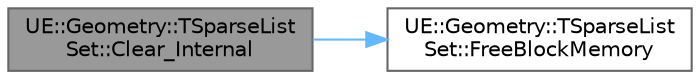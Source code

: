 digraph "UE::Geometry::TSparseListSet::Clear_Internal"
{
 // INTERACTIVE_SVG=YES
 // LATEX_PDF_SIZE
  bgcolor="transparent";
  edge [fontname=Helvetica,fontsize=10,labelfontname=Helvetica,labelfontsize=10];
  node [fontname=Helvetica,fontsize=10,shape=box,height=0.2,width=0.4];
  rankdir="LR";
  Node1 [id="Node000001",label="UE::Geometry::TSparseList\lSet::Clear_Internal",height=0.2,width=0.4,color="gray40", fillcolor="grey60", style="filled", fontcolor="black",tooltip=" "];
  Node1 -> Node2 [id="edge1_Node000001_Node000002",color="steelblue1",style="solid",tooltip=" "];
  Node2 [id="Node000002",label="UE::Geometry::TSparseList\lSet::FreeBlockMemory",height=0.2,width=0.4,color="grey40", fillcolor="white", style="filled",URL="$de/de5/structUE_1_1Geometry_1_1TSparseListSet.html#a38935111f6271e9c3b2d8f7b6e323e1e",tooltip=" "];
}
